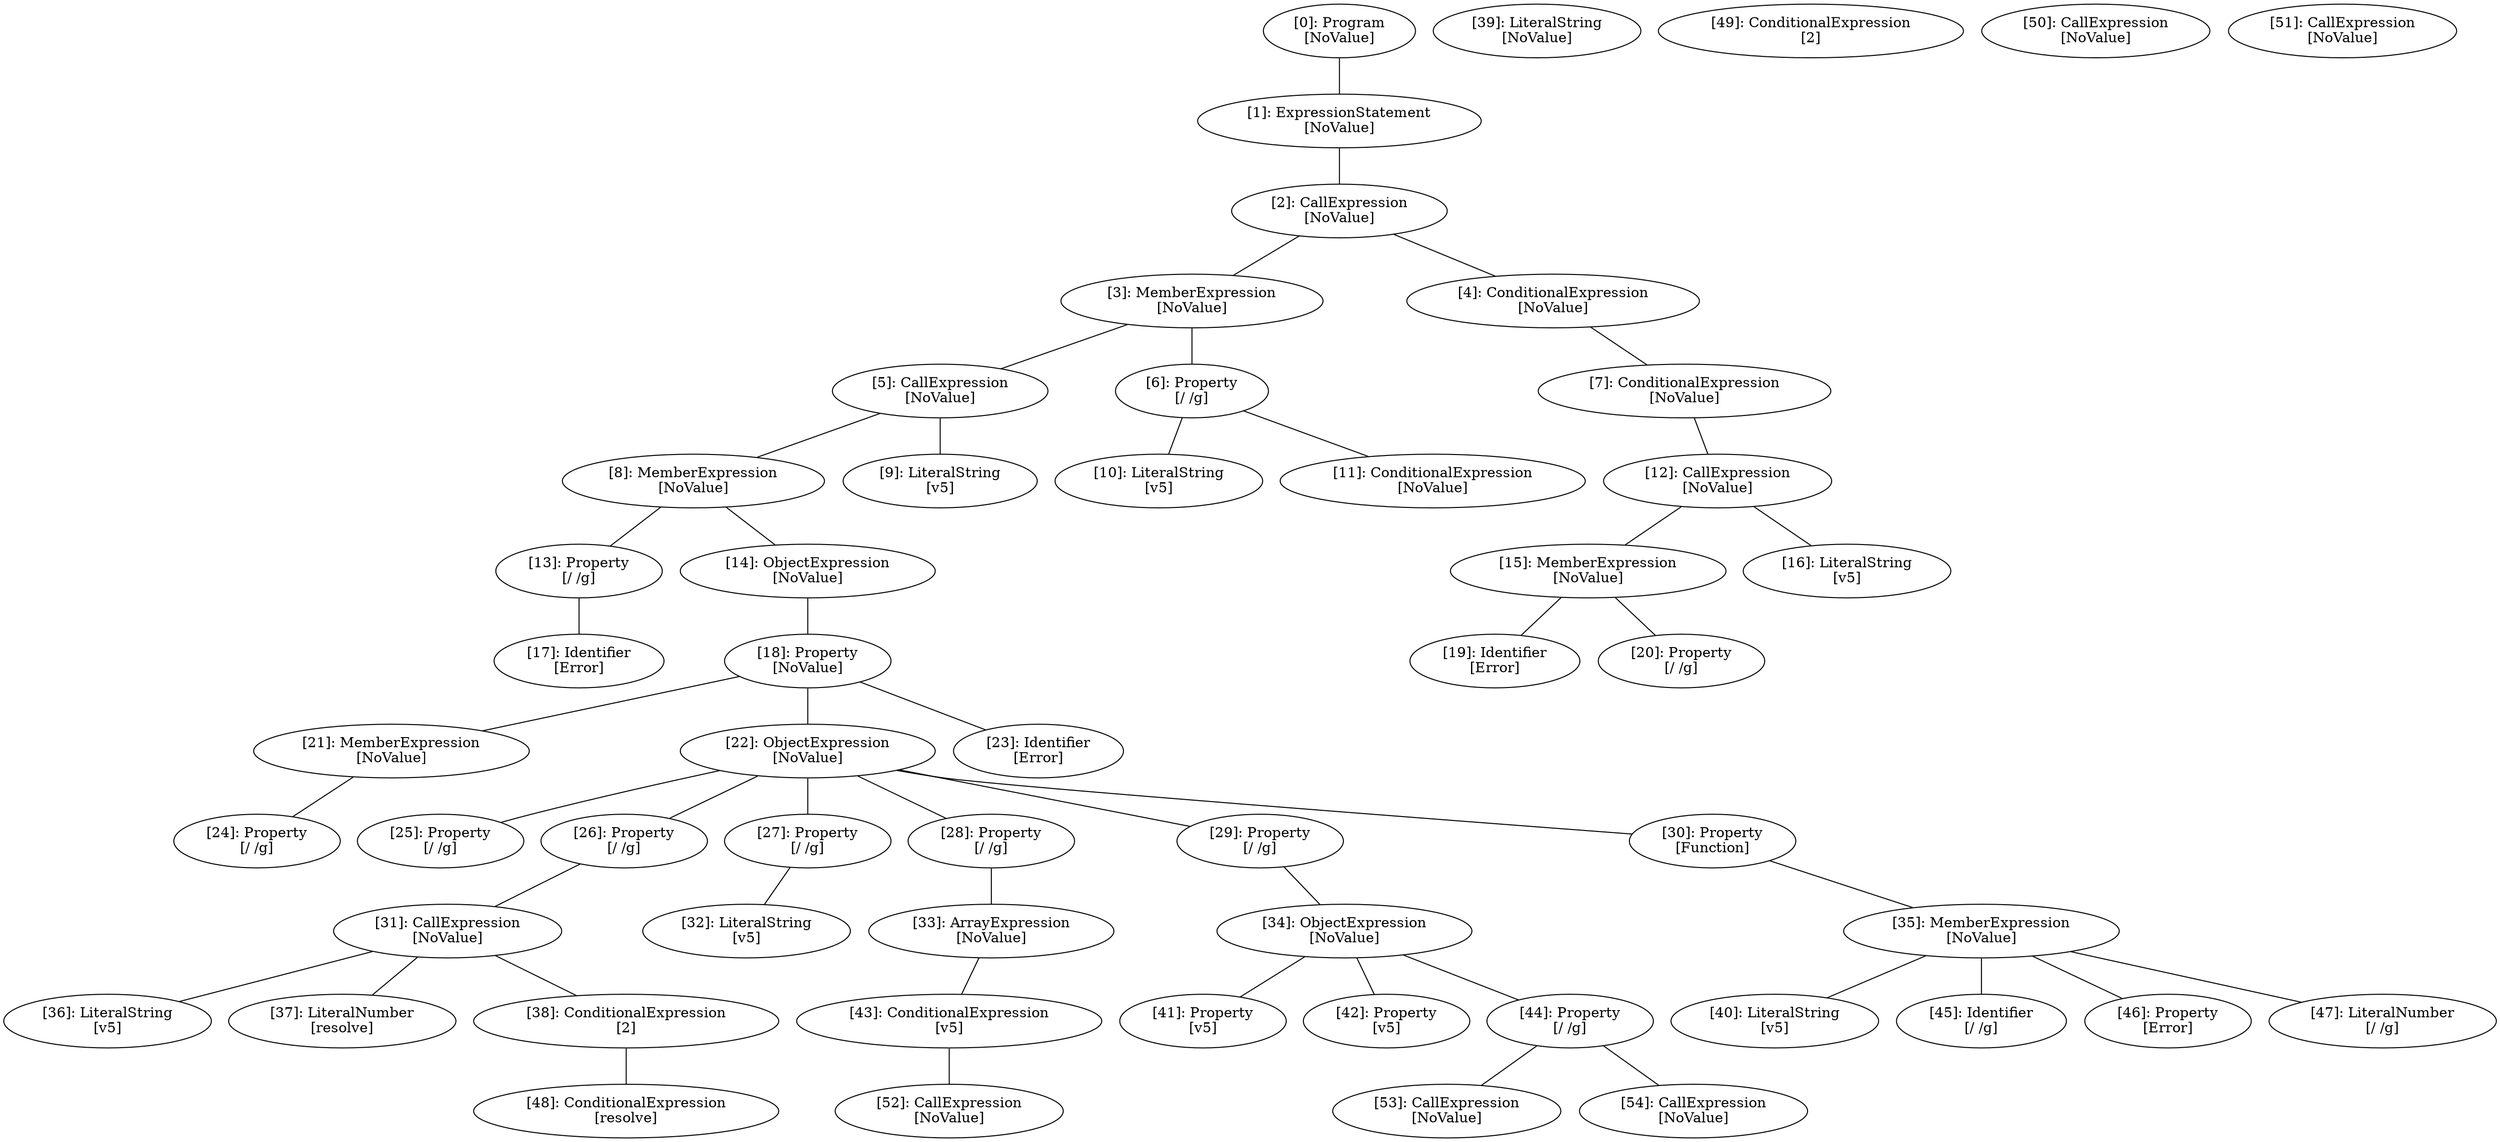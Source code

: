 // Result
graph {
	0 [label="[0]: Program
[NoValue]"]
	1 [label="[1]: ExpressionStatement
[NoValue]"]
	2 [label="[2]: CallExpression
[NoValue]"]
	3 [label="[3]: MemberExpression
[NoValue]"]
	4 [label="[4]: ConditionalExpression
[NoValue]"]
	5 [label="[5]: CallExpression
[NoValue]"]
	6 [label="[6]: Property
[/ /g]"]
	7 [label="[7]: ConditionalExpression
[NoValue]"]
	8 [label="[8]: MemberExpression
[NoValue]"]
	9 [label="[9]: LiteralString
[v5]"]
	10 [label="[10]: LiteralString
[v5]"]
	11 [label="[11]: ConditionalExpression
[NoValue]"]
	12 [label="[12]: CallExpression
[NoValue]"]
	13 [label="[13]: Property
[/ /g]"]
	14 [label="[14]: ObjectExpression
[NoValue]"]
	15 [label="[15]: MemberExpression
[NoValue]"]
	16 [label="[16]: LiteralString
[v5]"]
	17 [label="[17]: Identifier
[Error]"]
	18 [label="[18]: Property
[NoValue]"]
	19 [label="[19]: Identifier
[Error]"]
	20 [label="[20]: Property
[/ /g]"]
	21 [label="[21]: MemberExpression
[NoValue]"]
	22 [label="[22]: ObjectExpression
[NoValue]"]
	23 [label="[23]: Identifier
[Error]"]
	24 [label="[24]: Property
[/ /g]"]
	25 [label="[25]: Property
[/ /g]"]
	26 [label="[26]: Property
[/ /g]"]
	27 [label="[27]: Property
[/ /g]"]
	28 [label="[28]: Property
[/ /g]"]
	29 [label="[29]: Property
[/ /g]"]
	30 [label="[30]: Property
[Function]"]
	31 [label="[31]: CallExpression
[NoValue]"]
	32 [label="[32]: LiteralString
[v5]"]
	33 [label="[33]: ArrayExpression
[NoValue]"]
	34 [label="[34]: ObjectExpression
[NoValue]"]
	35 [label="[35]: MemberExpression
[NoValue]"]
	36 [label="[36]: LiteralString
[v5]"]
	37 [label="[37]: LiteralNumber
[resolve]"]
	38 [label="[38]: ConditionalExpression
[2]"]
	39 [label="[39]: LiteralString
[NoValue]"]
	40 [label="[40]: LiteralString
[v5]"]
	41 [label="[41]: Property
[v5]"]
	42 [label="[42]: Property
[v5]"]
	43 [label="[43]: ConditionalExpression
[v5]"]
	44 [label="[44]: Property
[/ /g]"]
	45 [label="[45]: Identifier
[/ /g]"]
	46 [label="[46]: Property
[Error]"]
	47 [label="[47]: LiteralNumber
[/ /g]"]
	48 [label="[48]: ConditionalExpression
[resolve]"]
	49 [label="[49]: ConditionalExpression
[2]"]
	50 [label="[50]: CallExpression
[NoValue]"]
	51 [label="[51]: CallExpression
[NoValue]"]
	52 [label="[52]: CallExpression
[NoValue]"]
	53 [label="[53]: CallExpression
[NoValue]"]
	54 [label="[54]: CallExpression
[NoValue]"]
	0 -- 1
	1 -- 2
	2 -- 3
	2 -- 4
	3 -- 5
	3 -- 6
	4 -- 7
	5 -- 8
	5 -- 9
	6 -- 10
	6 -- 11
	7 -- 12
	8 -- 13
	8 -- 14
	12 -- 15
	12 -- 16
	13 -- 17
	14 -- 18
	15 -- 19
	15 -- 20
	18 -- 21
	18 -- 22
	18 -- 23
	21 -- 24
	22 -- 25
	22 -- 26
	22 -- 27
	22 -- 28
	22 -- 29
	22 -- 30
	26 -- 31
	27 -- 32
	28 -- 33
	29 -- 34
	30 -- 35
	31 -- 36
	31 -- 37
	31 -- 38
	33 -- 43
	34 -- 41
	34 -- 42
	34 -- 44
	35 -- 40
	35 -- 45
	35 -- 46
	35 -- 47
	38 -- 48
	43 -- 52
	44 -- 53
	44 -- 54
}
